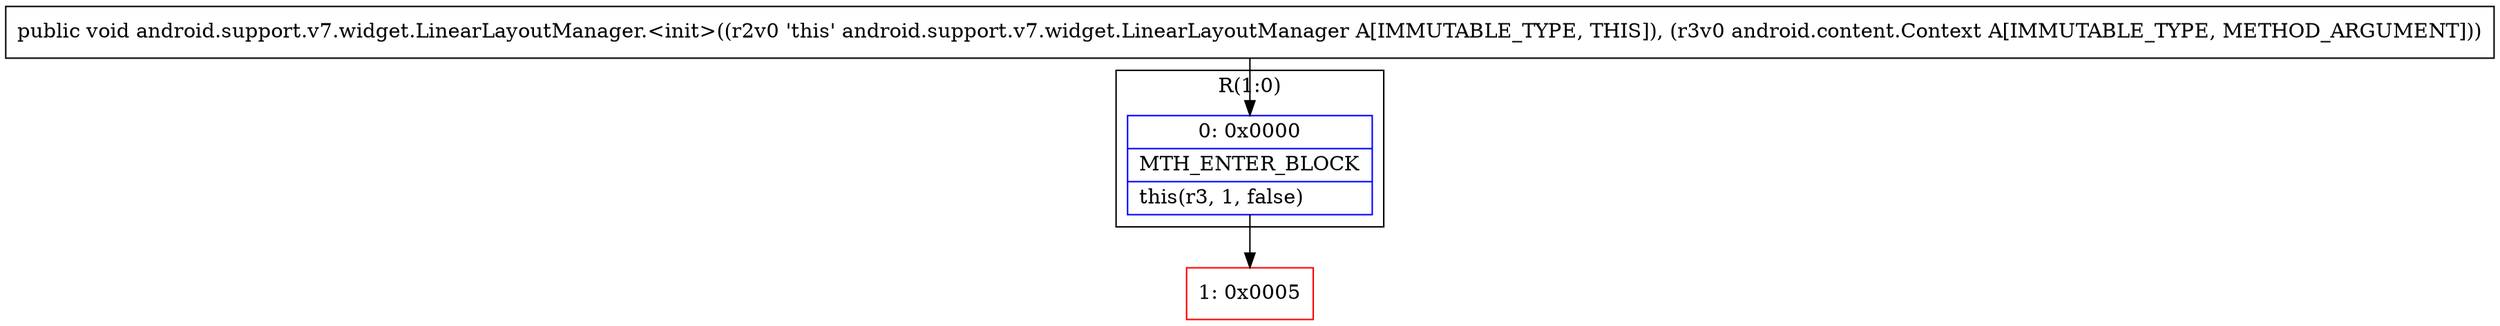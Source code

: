digraph "CFG forandroid.support.v7.widget.LinearLayoutManager.\<init\>(Landroid\/content\/Context;)V" {
subgraph cluster_Region_1049520280 {
label = "R(1:0)";
node [shape=record,color=blue];
Node_0 [shape=record,label="{0\:\ 0x0000|MTH_ENTER_BLOCK\l|this(r3, 1, false)\l}"];
}
Node_1 [shape=record,color=red,label="{1\:\ 0x0005}"];
MethodNode[shape=record,label="{public void android.support.v7.widget.LinearLayoutManager.\<init\>((r2v0 'this' android.support.v7.widget.LinearLayoutManager A[IMMUTABLE_TYPE, THIS]), (r3v0 android.content.Context A[IMMUTABLE_TYPE, METHOD_ARGUMENT])) }"];
MethodNode -> Node_0;
Node_0 -> Node_1;
}

